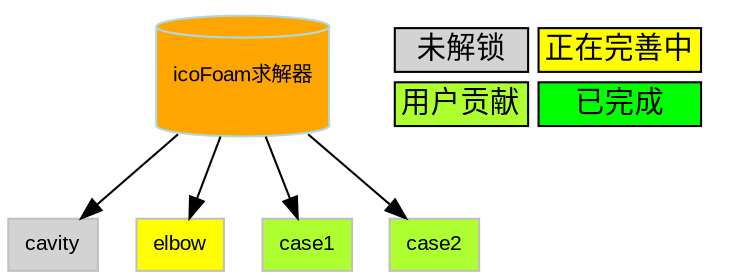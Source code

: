 
  digraph G {

      icoFoam[label="icoFoam求解器", tooltip="简短介绍", fontname="Arial", fontsize=10, height=.8,width=.8,shape="cylinder",style="filled", color=lightblue,fillcolor=orange,href="https://gitlab.com",target="_top"];

      cavity[label="cavity", tooltip="cavity", fontname="Arial", fontsize=10, height=.35,width=.35,shape="box",style="filled", fillcolor=lightgray, color=gray,href="https://gitlab.com",target="_top"];
      elbow[label="elbow", tooltip="elbow", fontname="Arial", fontsize=10, height=.35,width=.35,shape="box",style="filled", fillcolor=yellow, color=gray,href="https://gitlab.com",target="_top"];
      user_1[label="case1", tooltip="elbow", fontname="Arial", fontsize=10, height=.35,width=.35,shape="box",style="filled", fillcolor=greenyellow, color=gray,href="https://gitlab.com",target="_top"];
      user_2[label="case2", tooltip="elbow", fontname="Arial", fontsize=10, height=.35,width=.35,shape="box",style="filled", fillcolor=greenyellow, color=gray,href="https://gitlab.com",target="_top"];
      // 连接
      
      icoFoam -> cavity;
      icoFoam -> elbow;
      icoFoam -> user_1;
      icoFoam -> user_2;

      node [shape=plaintext]
      legend [
    fontname="Arial"
   label=<
     <table border="0" cellborder="1" cellspacing="5">
       <tr>
       <td bgcolor="lightgray">未解锁</td>
       <td bgcolor="yellow"><font color="black">正在完善中</font></td>
       </tr>
       <tr>
        <td bgcolor="greenyellow"><font color="black">用户贡献</font></td>
        <td bgcolor="lime"><font color="black">已完成</font></td>
       </tr>
     </table>>
  ];
  }